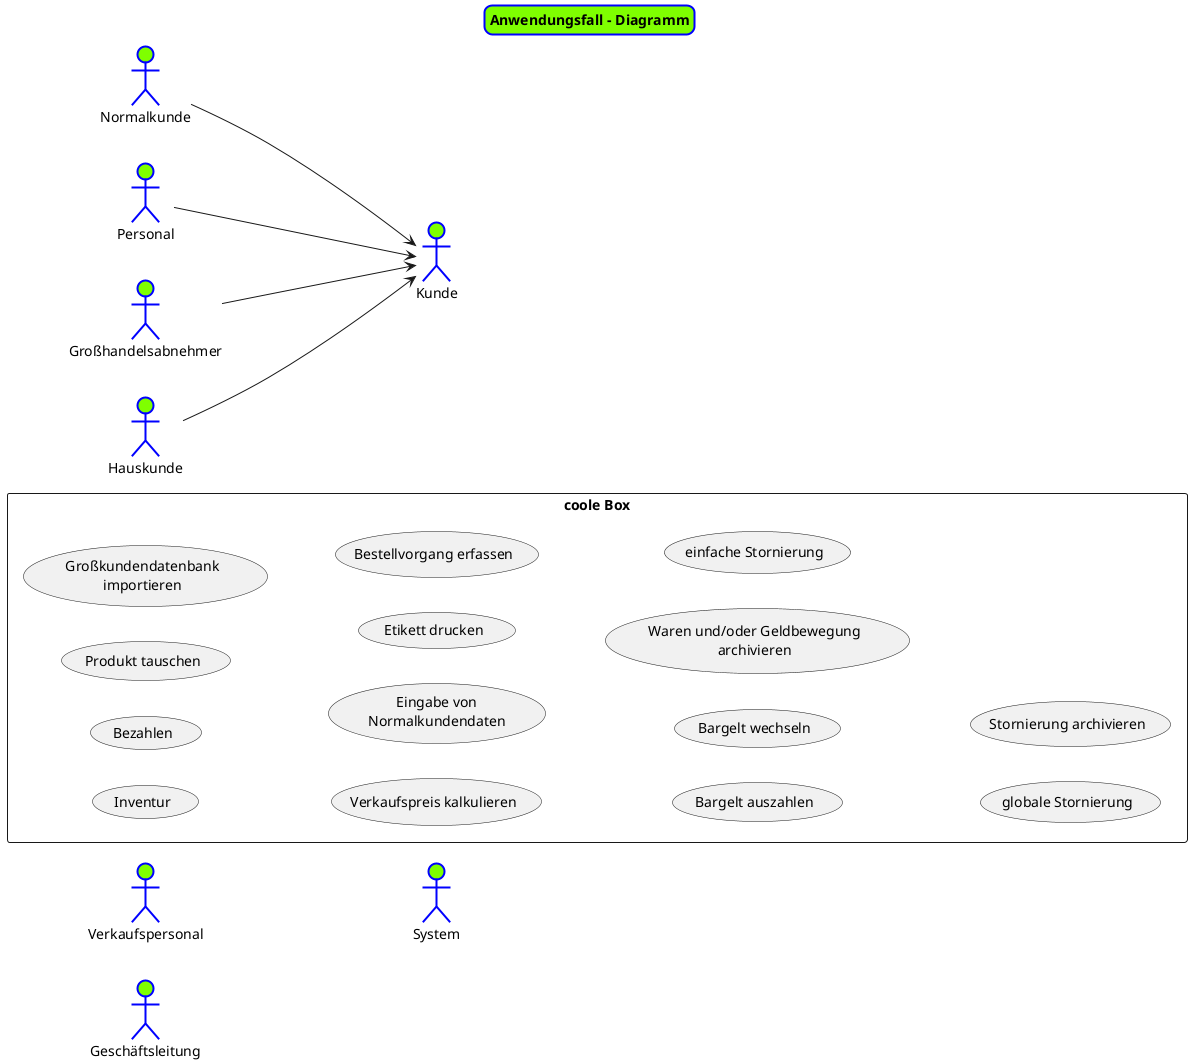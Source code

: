 @startuml
skinparam titleBorderRoundCorner 15
skinparam titleBorderThickness 2
skinparam titleBorderColor blue
skinparam titleBackgroundColor Chartreuse

title Anwendungsfall - Diagramm


' === Kunden === '
:Kunde: as ku
:Normalkunde: as nku
:Personal: as pku
:Großhandelsabnehmer: as gha
:Hauskunde: as hku

left to right direction
nku --> ku
pku --> ku
gha --> ku
hku --> ku


' === Personal === '
:Verkaufspersonal: as vp
:Geschäftsleitung: as gl

' === Sonstiges === '
:System:

' === Y === '
rectangle "coole Box"{
    (Inventur)
    (Bezahlen)
    '(Pfand auszahlen)
    (Produkt tauschen)
    (Großkundendatenbank\nimportieren)
    (Verkaufspreis kalkulieren)
    (Eingabe von\nNormalkundendaten)
    (Etikett drucken)
    (Bestellvorgang erfassen)
    (Bargelt auszahlen)
    (Bargelt wechseln)
    (Waren und/oder Geldbewegung\narchivieren)
    (einfache Stornierung)
    (globale Stornierung)
    (Stornierung archivieren)



}

@enduml